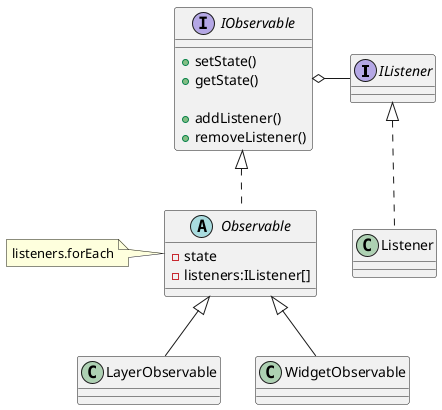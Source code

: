 @startuml

interface IListener
interface IObservable {
    + setState()
    + getState()

    + addListener()
    + removeListener()
}

abstract class Observable implements IObservable {
    - state
    - listeners:IListener[]
}

class Listener implements IListener

class LayerObservable extends Observable
class WidgetObservable extends Observable

IObservable o- IListener

note left of Observable: listeners.forEach

@enduml